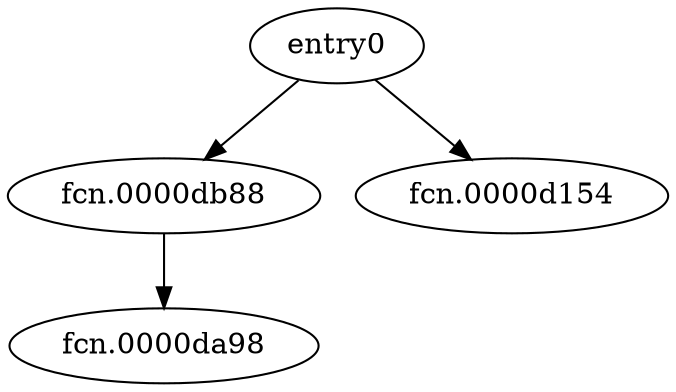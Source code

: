 digraph code {
  "0x0000d094" [label="entry0"];
  "0x0000d094" -> "0x0000db88";
  "0x0000db88" [label="fcn.0000db88"];
  "0x0000d094" -> "0x0000d154";
  "0x0000d154" [label="fcn.0000d154"];
  "0x0000db88" [label="fcn.0000db88"];
  "0x0000db88" -> "0x0000da98";
  "0x0000da98" [label="fcn.0000da98"];
}